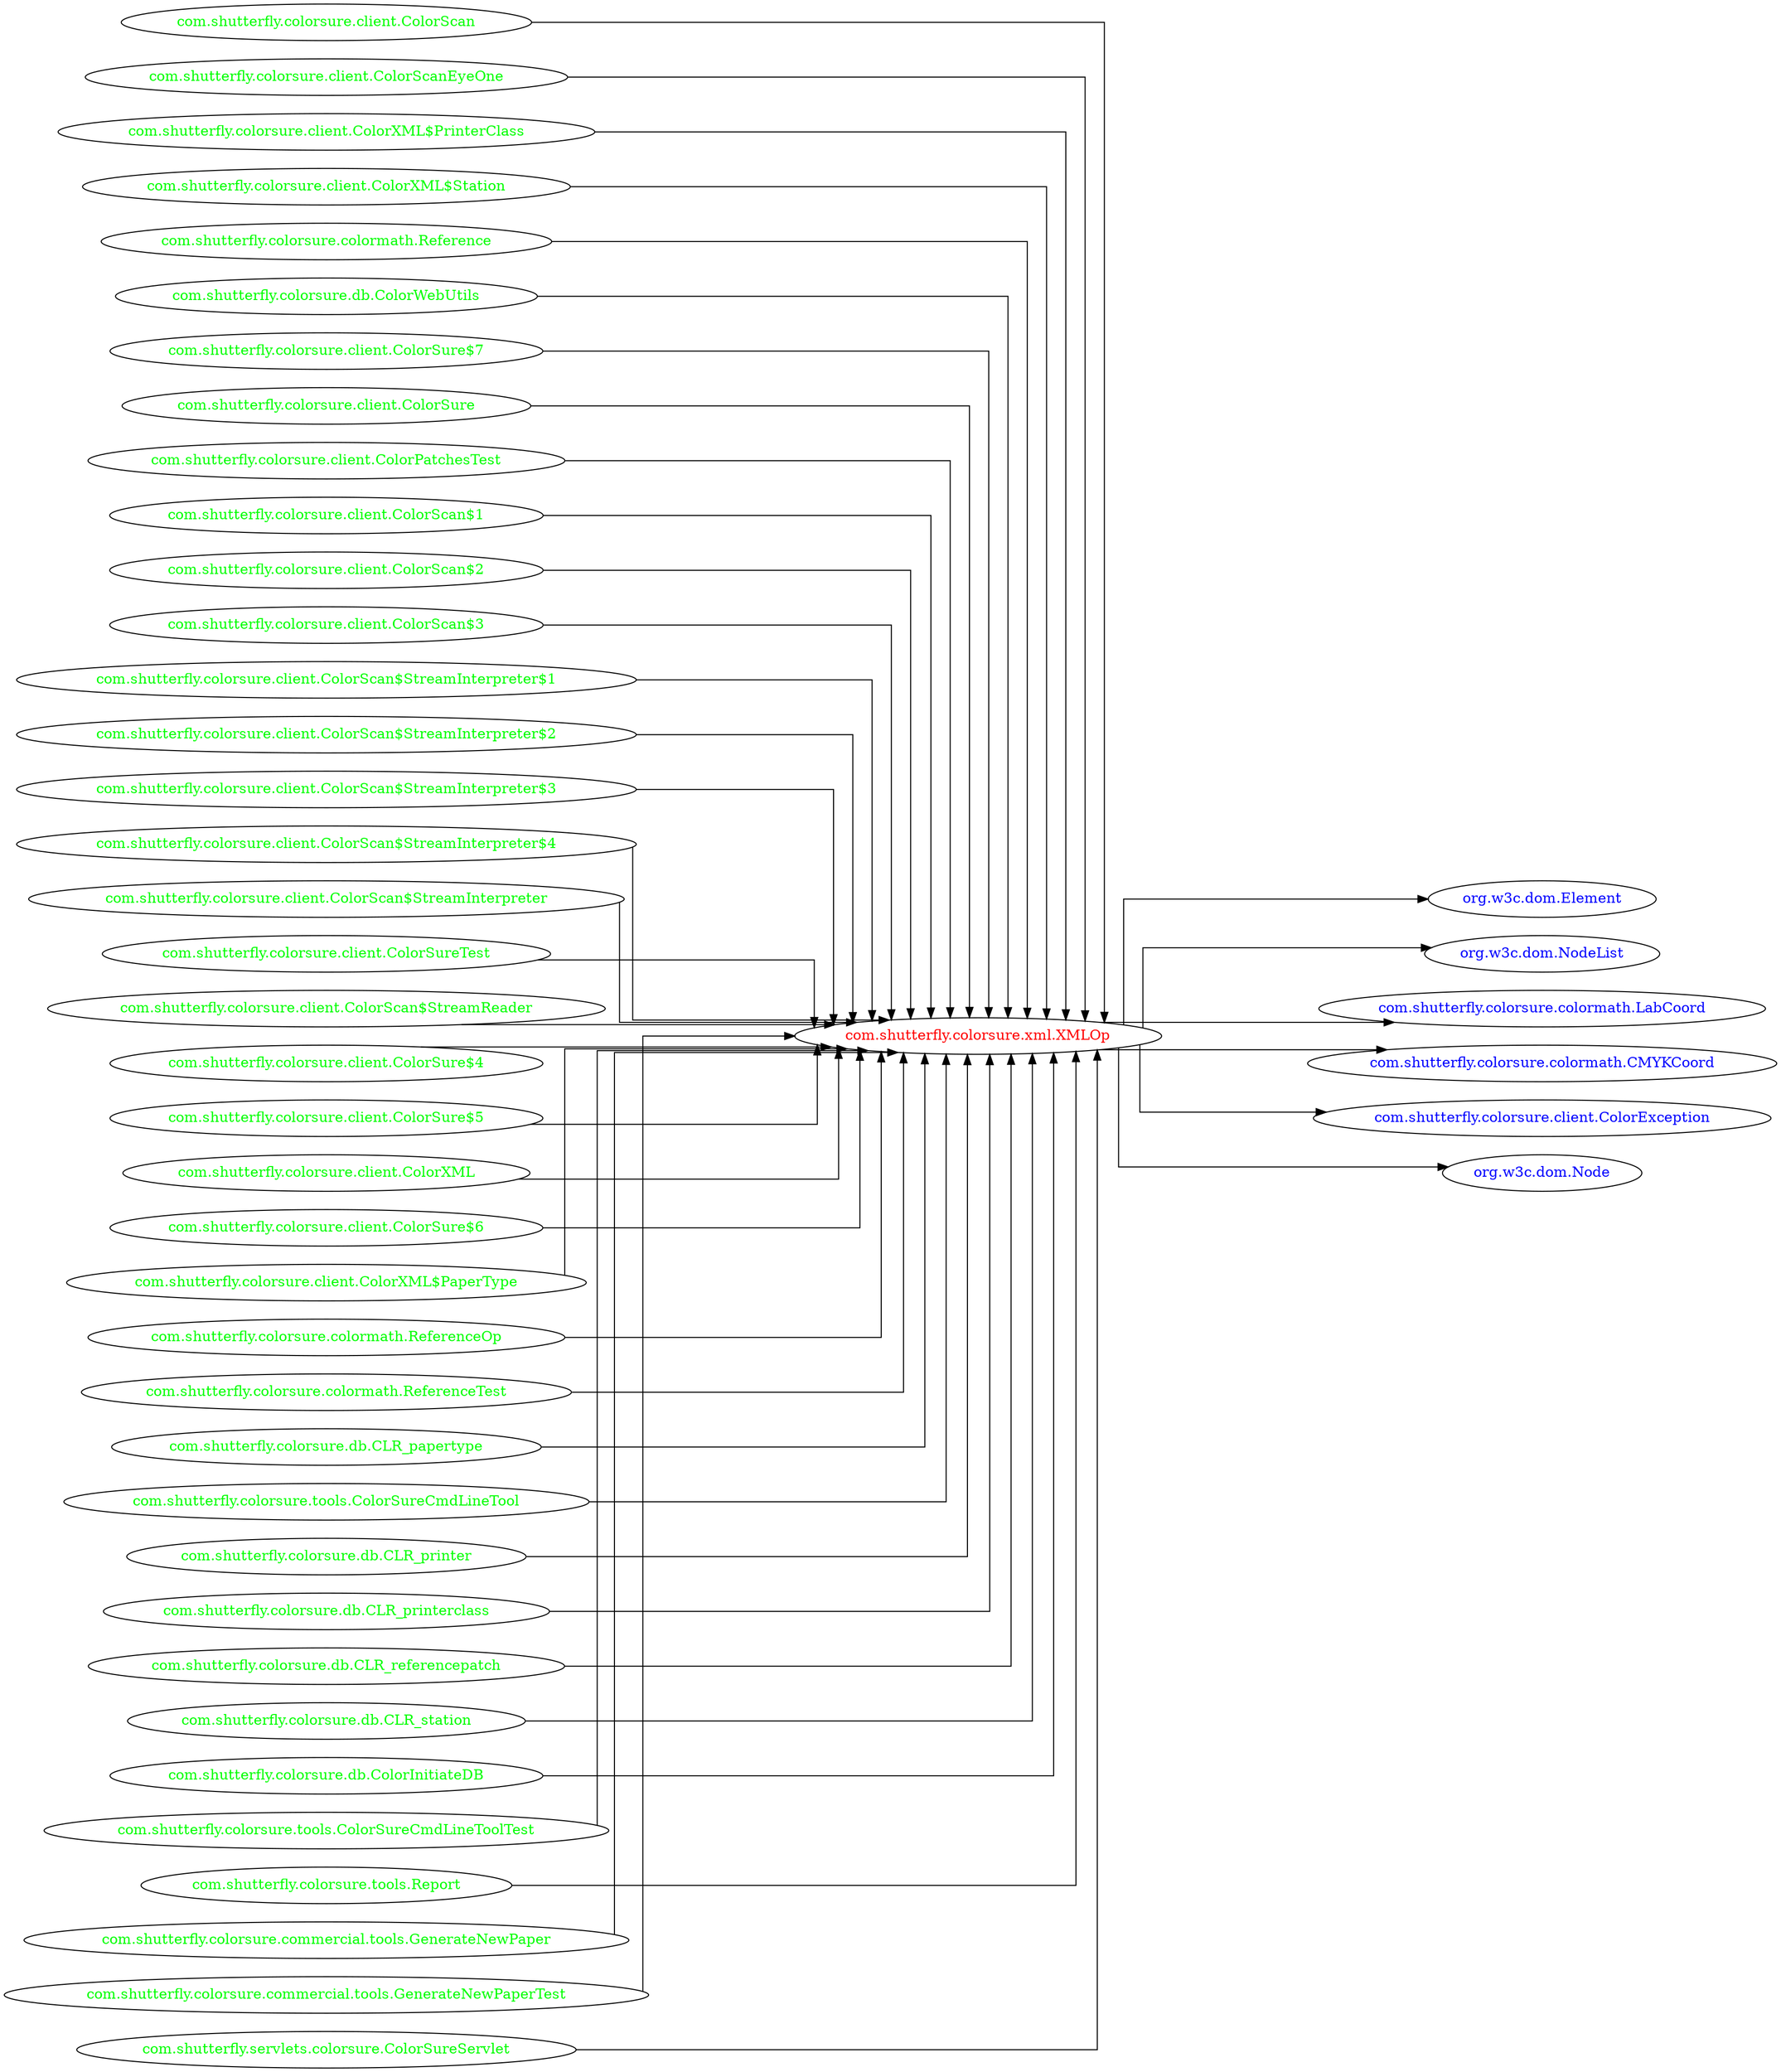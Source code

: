 digraph dependencyGraph {
 concentrate=true;
 ranksep="2.0";
 rankdir="LR"; 
 splines="ortho";
"com.shutterfly.colorsure.xml.XMLOp" [fontcolor="red"];
"org.w3c.dom.Element" [ fontcolor="blue" ];
"com.shutterfly.colorsure.xml.XMLOp"->"org.w3c.dom.Element";
"org.w3c.dom.NodeList" [ fontcolor="blue" ];
"com.shutterfly.colorsure.xml.XMLOp"->"org.w3c.dom.NodeList";
"com.shutterfly.colorsure.colormath.LabCoord" [ fontcolor="blue" ];
"com.shutterfly.colorsure.xml.XMLOp"->"com.shutterfly.colorsure.colormath.LabCoord";
"com.shutterfly.colorsure.colormath.CMYKCoord" [ fontcolor="blue" ];
"com.shutterfly.colorsure.xml.XMLOp"->"com.shutterfly.colorsure.colormath.CMYKCoord";
"com.shutterfly.colorsure.client.ColorException" [ fontcolor="blue" ];
"com.shutterfly.colorsure.xml.XMLOp"->"com.shutterfly.colorsure.client.ColorException";
"org.w3c.dom.Node" [ fontcolor="blue" ];
"com.shutterfly.colorsure.xml.XMLOp"->"org.w3c.dom.Node";
"com.shutterfly.colorsure.client.ColorScan" [ fontcolor="green" ];
"com.shutterfly.colorsure.client.ColorScan"->"com.shutterfly.colorsure.xml.XMLOp";
"com.shutterfly.colorsure.client.ColorScanEyeOne" [ fontcolor="green" ];
"com.shutterfly.colorsure.client.ColorScanEyeOne"->"com.shutterfly.colorsure.xml.XMLOp";
"com.shutterfly.colorsure.client.ColorXML$PrinterClass" [ fontcolor="green" ];
"com.shutterfly.colorsure.client.ColorXML$PrinterClass"->"com.shutterfly.colorsure.xml.XMLOp";
"com.shutterfly.colorsure.client.ColorXML$Station" [ fontcolor="green" ];
"com.shutterfly.colorsure.client.ColorXML$Station"->"com.shutterfly.colorsure.xml.XMLOp";
"com.shutterfly.colorsure.colormath.Reference" [ fontcolor="green" ];
"com.shutterfly.colorsure.colormath.Reference"->"com.shutterfly.colorsure.xml.XMLOp";
"com.shutterfly.colorsure.db.ColorWebUtils" [ fontcolor="green" ];
"com.shutterfly.colorsure.db.ColorWebUtils"->"com.shutterfly.colorsure.xml.XMLOp";
"com.shutterfly.colorsure.client.ColorSure$7" [ fontcolor="green" ];
"com.shutterfly.colorsure.client.ColorSure$7"->"com.shutterfly.colorsure.xml.XMLOp";
"com.shutterfly.colorsure.client.ColorSure" [ fontcolor="green" ];
"com.shutterfly.colorsure.client.ColorSure"->"com.shutterfly.colorsure.xml.XMLOp";
"com.shutterfly.colorsure.client.ColorPatchesTest" [ fontcolor="green" ];
"com.shutterfly.colorsure.client.ColorPatchesTest"->"com.shutterfly.colorsure.xml.XMLOp";
"com.shutterfly.colorsure.client.ColorScan$1" [ fontcolor="green" ];
"com.shutterfly.colorsure.client.ColorScan$1"->"com.shutterfly.colorsure.xml.XMLOp";
"com.shutterfly.colorsure.client.ColorScan$2" [ fontcolor="green" ];
"com.shutterfly.colorsure.client.ColorScan$2"->"com.shutterfly.colorsure.xml.XMLOp";
"com.shutterfly.colorsure.client.ColorScan$3" [ fontcolor="green" ];
"com.shutterfly.colorsure.client.ColorScan$3"->"com.shutterfly.colorsure.xml.XMLOp";
"com.shutterfly.colorsure.client.ColorScan$StreamInterpreter$1" [ fontcolor="green" ];
"com.shutterfly.colorsure.client.ColorScan$StreamInterpreter$1"->"com.shutterfly.colorsure.xml.XMLOp";
"com.shutterfly.colorsure.client.ColorScan$StreamInterpreter$2" [ fontcolor="green" ];
"com.shutterfly.colorsure.client.ColorScan$StreamInterpreter$2"->"com.shutterfly.colorsure.xml.XMLOp";
"com.shutterfly.colorsure.client.ColorScan$StreamInterpreter$3" [ fontcolor="green" ];
"com.shutterfly.colorsure.client.ColorScan$StreamInterpreter$3"->"com.shutterfly.colorsure.xml.XMLOp";
"com.shutterfly.colorsure.client.ColorScan$StreamInterpreter$4" [ fontcolor="green" ];
"com.shutterfly.colorsure.client.ColorScan$StreamInterpreter$4"->"com.shutterfly.colorsure.xml.XMLOp";
"com.shutterfly.colorsure.client.ColorScan$StreamInterpreter" [ fontcolor="green" ];
"com.shutterfly.colorsure.client.ColorScan$StreamInterpreter"->"com.shutterfly.colorsure.xml.XMLOp";
"com.shutterfly.colorsure.client.ColorSureTest" [ fontcolor="green" ];
"com.shutterfly.colorsure.client.ColorSureTest"->"com.shutterfly.colorsure.xml.XMLOp";
"com.shutterfly.colorsure.client.ColorScan$StreamReader" [ fontcolor="green" ];
"com.shutterfly.colorsure.client.ColorScan$StreamReader"->"com.shutterfly.colorsure.xml.XMLOp";
"com.shutterfly.colorsure.client.ColorSure$4" [ fontcolor="green" ];
"com.shutterfly.colorsure.client.ColorSure$4"->"com.shutterfly.colorsure.xml.XMLOp";
"com.shutterfly.colorsure.client.ColorSure$5" [ fontcolor="green" ];
"com.shutterfly.colorsure.client.ColorSure$5"->"com.shutterfly.colorsure.xml.XMLOp";
"com.shutterfly.colorsure.client.ColorXML" [ fontcolor="green" ];
"com.shutterfly.colorsure.client.ColorXML"->"com.shutterfly.colorsure.xml.XMLOp";
"com.shutterfly.colorsure.client.ColorSure$6" [ fontcolor="green" ];
"com.shutterfly.colorsure.client.ColorSure$6"->"com.shutterfly.colorsure.xml.XMLOp";
"com.shutterfly.colorsure.client.ColorXML$PaperType" [ fontcolor="green" ];
"com.shutterfly.colorsure.client.ColorXML$PaperType"->"com.shutterfly.colorsure.xml.XMLOp";
"com.shutterfly.colorsure.colormath.ReferenceOp" [ fontcolor="green" ];
"com.shutterfly.colorsure.colormath.ReferenceOp"->"com.shutterfly.colorsure.xml.XMLOp";
"com.shutterfly.colorsure.colormath.ReferenceTest" [ fontcolor="green" ];
"com.shutterfly.colorsure.colormath.ReferenceTest"->"com.shutterfly.colorsure.xml.XMLOp";
"com.shutterfly.colorsure.db.CLR_papertype" [ fontcolor="green" ];
"com.shutterfly.colorsure.db.CLR_papertype"->"com.shutterfly.colorsure.xml.XMLOp";
"com.shutterfly.colorsure.tools.ColorSureCmdLineTool" [ fontcolor="green" ];
"com.shutterfly.colorsure.tools.ColorSureCmdLineTool"->"com.shutterfly.colorsure.xml.XMLOp";
"com.shutterfly.colorsure.db.CLR_printer" [ fontcolor="green" ];
"com.shutterfly.colorsure.db.CLR_printer"->"com.shutterfly.colorsure.xml.XMLOp";
"com.shutterfly.colorsure.db.CLR_printerclass" [ fontcolor="green" ];
"com.shutterfly.colorsure.db.CLR_printerclass"->"com.shutterfly.colorsure.xml.XMLOp";
"com.shutterfly.colorsure.db.CLR_referencepatch" [ fontcolor="green" ];
"com.shutterfly.colorsure.db.CLR_referencepatch"->"com.shutterfly.colorsure.xml.XMLOp";
"com.shutterfly.colorsure.db.CLR_station" [ fontcolor="green" ];
"com.shutterfly.colorsure.db.CLR_station"->"com.shutterfly.colorsure.xml.XMLOp";
"com.shutterfly.colorsure.db.ColorInitiateDB" [ fontcolor="green" ];
"com.shutterfly.colorsure.db.ColorInitiateDB"->"com.shutterfly.colorsure.xml.XMLOp";
"com.shutterfly.colorsure.tools.ColorSureCmdLineToolTest" [ fontcolor="green" ];
"com.shutterfly.colorsure.tools.ColorSureCmdLineToolTest"->"com.shutterfly.colorsure.xml.XMLOp";
"com.shutterfly.colorsure.tools.Report" [ fontcolor="green" ];
"com.shutterfly.colorsure.tools.Report"->"com.shutterfly.colorsure.xml.XMLOp";
"com.shutterfly.colorsure.commercial.tools.GenerateNewPaper" [ fontcolor="green" ];
"com.shutterfly.colorsure.commercial.tools.GenerateNewPaper"->"com.shutterfly.colorsure.xml.XMLOp";
"com.shutterfly.colorsure.commercial.tools.GenerateNewPaperTest" [ fontcolor="green" ];
"com.shutterfly.colorsure.commercial.tools.GenerateNewPaperTest"->"com.shutterfly.colorsure.xml.XMLOp";
"com.shutterfly.servlets.colorsure.ColorSureServlet" [ fontcolor="green" ];
"com.shutterfly.servlets.colorsure.ColorSureServlet"->"com.shutterfly.colorsure.xml.XMLOp";
}